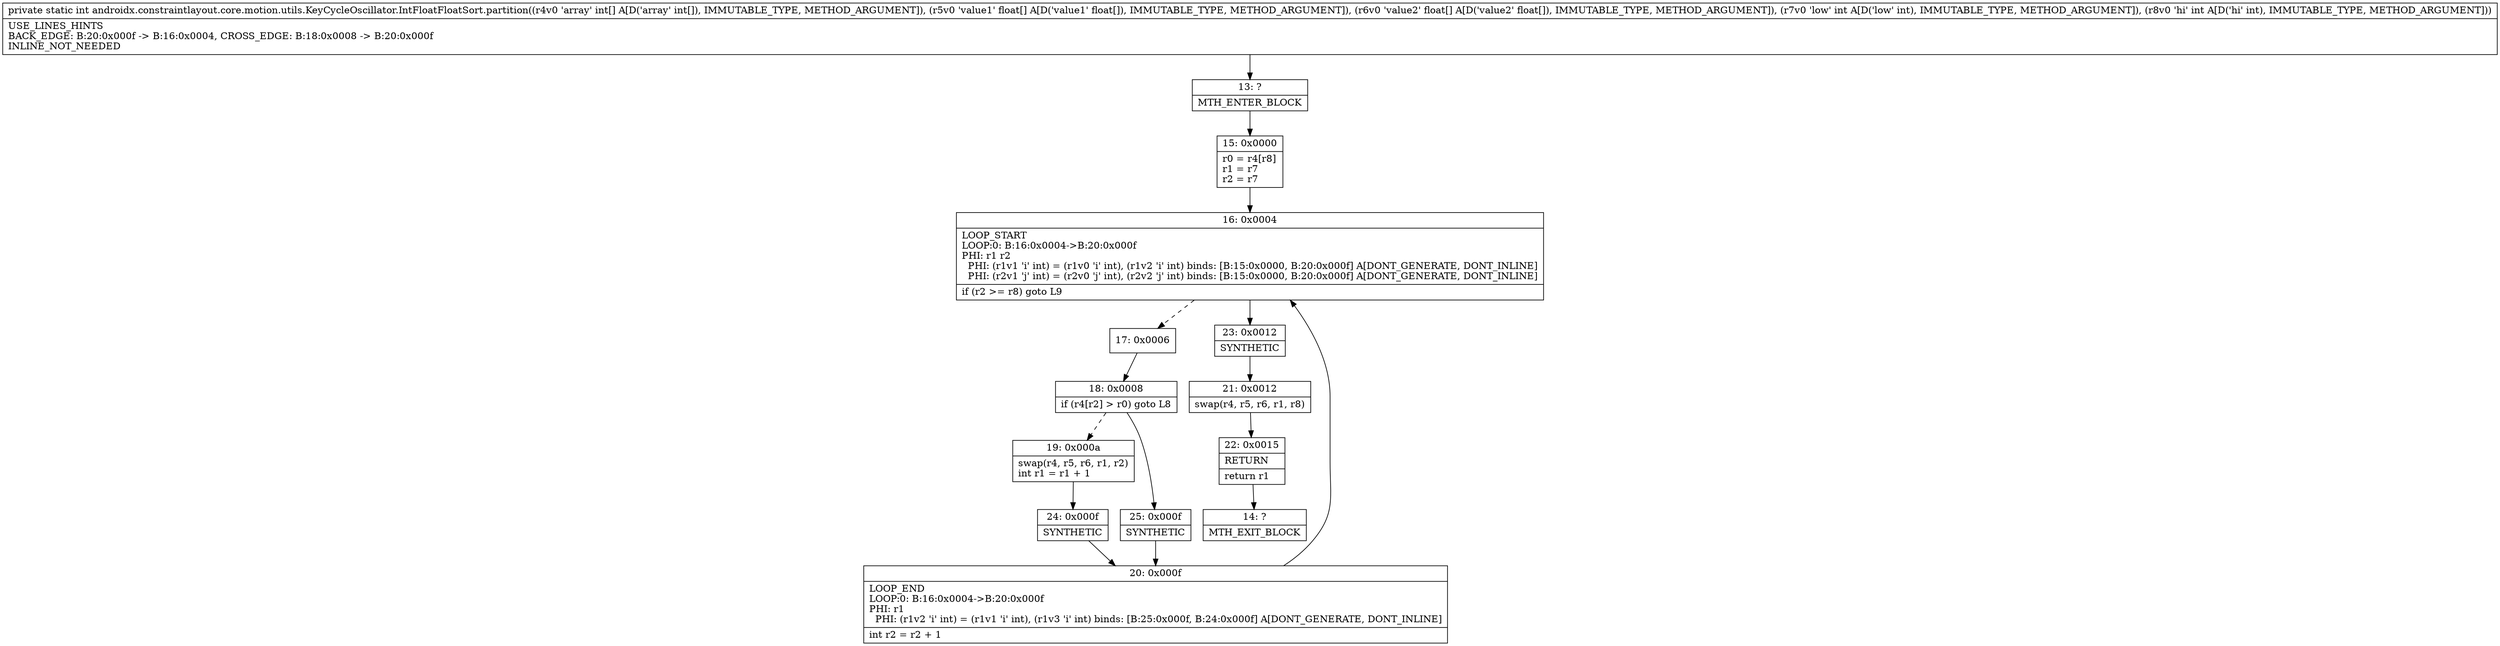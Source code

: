 digraph "CFG forandroidx.constraintlayout.core.motion.utils.KeyCycleOscillator.IntFloatFloatSort.partition([I[F[FII)I" {
Node_13 [shape=record,label="{13\:\ ?|MTH_ENTER_BLOCK\l}"];
Node_15 [shape=record,label="{15\:\ 0x0000|r0 = r4[r8]\lr1 = r7\lr2 = r7\l}"];
Node_16 [shape=record,label="{16\:\ 0x0004|LOOP_START\lLOOP:0: B:16:0x0004\-\>B:20:0x000f\lPHI: r1 r2 \l  PHI: (r1v1 'i' int) = (r1v0 'i' int), (r1v2 'i' int) binds: [B:15:0x0000, B:20:0x000f] A[DONT_GENERATE, DONT_INLINE]\l  PHI: (r2v1 'j' int) = (r2v0 'j' int), (r2v2 'j' int) binds: [B:15:0x0000, B:20:0x000f] A[DONT_GENERATE, DONT_INLINE]\l|if (r2 \>= r8) goto L9\l}"];
Node_17 [shape=record,label="{17\:\ 0x0006}"];
Node_18 [shape=record,label="{18\:\ 0x0008|if (r4[r2] \> r0) goto L8\l}"];
Node_19 [shape=record,label="{19\:\ 0x000a|swap(r4, r5, r6, r1, r2)\lint r1 = r1 + 1\l}"];
Node_24 [shape=record,label="{24\:\ 0x000f|SYNTHETIC\l}"];
Node_20 [shape=record,label="{20\:\ 0x000f|LOOP_END\lLOOP:0: B:16:0x0004\-\>B:20:0x000f\lPHI: r1 \l  PHI: (r1v2 'i' int) = (r1v1 'i' int), (r1v3 'i' int) binds: [B:25:0x000f, B:24:0x000f] A[DONT_GENERATE, DONT_INLINE]\l|int r2 = r2 + 1\l}"];
Node_25 [shape=record,label="{25\:\ 0x000f|SYNTHETIC\l}"];
Node_23 [shape=record,label="{23\:\ 0x0012|SYNTHETIC\l}"];
Node_21 [shape=record,label="{21\:\ 0x0012|swap(r4, r5, r6, r1, r8)\l}"];
Node_22 [shape=record,label="{22\:\ 0x0015|RETURN\l|return r1\l}"];
Node_14 [shape=record,label="{14\:\ ?|MTH_EXIT_BLOCK\l}"];
MethodNode[shape=record,label="{private static int androidx.constraintlayout.core.motion.utils.KeyCycleOscillator.IntFloatFloatSort.partition((r4v0 'array' int[] A[D('array' int[]), IMMUTABLE_TYPE, METHOD_ARGUMENT]), (r5v0 'value1' float[] A[D('value1' float[]), IMMUTABLE_TYPE, METHOD_ARGUMENT]), (r6v0 'value2' float[] A[D('value2' float[]), IMMUTABLE_TYPE, METHOD_ARGUMENT]), (r7v0 'low' int A[D('low' int), IMMUTABLE_TYPE, METHOD_ARGUMENT]), (r8v0 'hi' int A[D('hi' int), IMMUTABLE_TYPE, METHOD_ARGUMENT]))  | USE_LINES_HINTS\lBACK_EDGE: B:20:0x000f \-\> B:16:0x0004, CROSS_EDGE: B:18:0x0008 \-\> B:20:0x000f\lINLINE_NOT_NEEDED\l}"];
MethodNode -> Node_13;Node_13 -> Node_15;
Node_15 -> Node_16;
Node_16 -> Node_17[style=dashed];
Node_16 -> Node_23;
Node_17 -> Node_18;
Node_18 -> Node_19[style=dashed];
Node_18 -> Node_25;
Node_19 -> Node_24;
Node_24 -> Node_20;
Node_20 -> Node_16;
Node_25 -> Node_20;
Node_23 -> Node_21;
Node_21 -> Node_22;
Node_22 -> Node_14;
}

